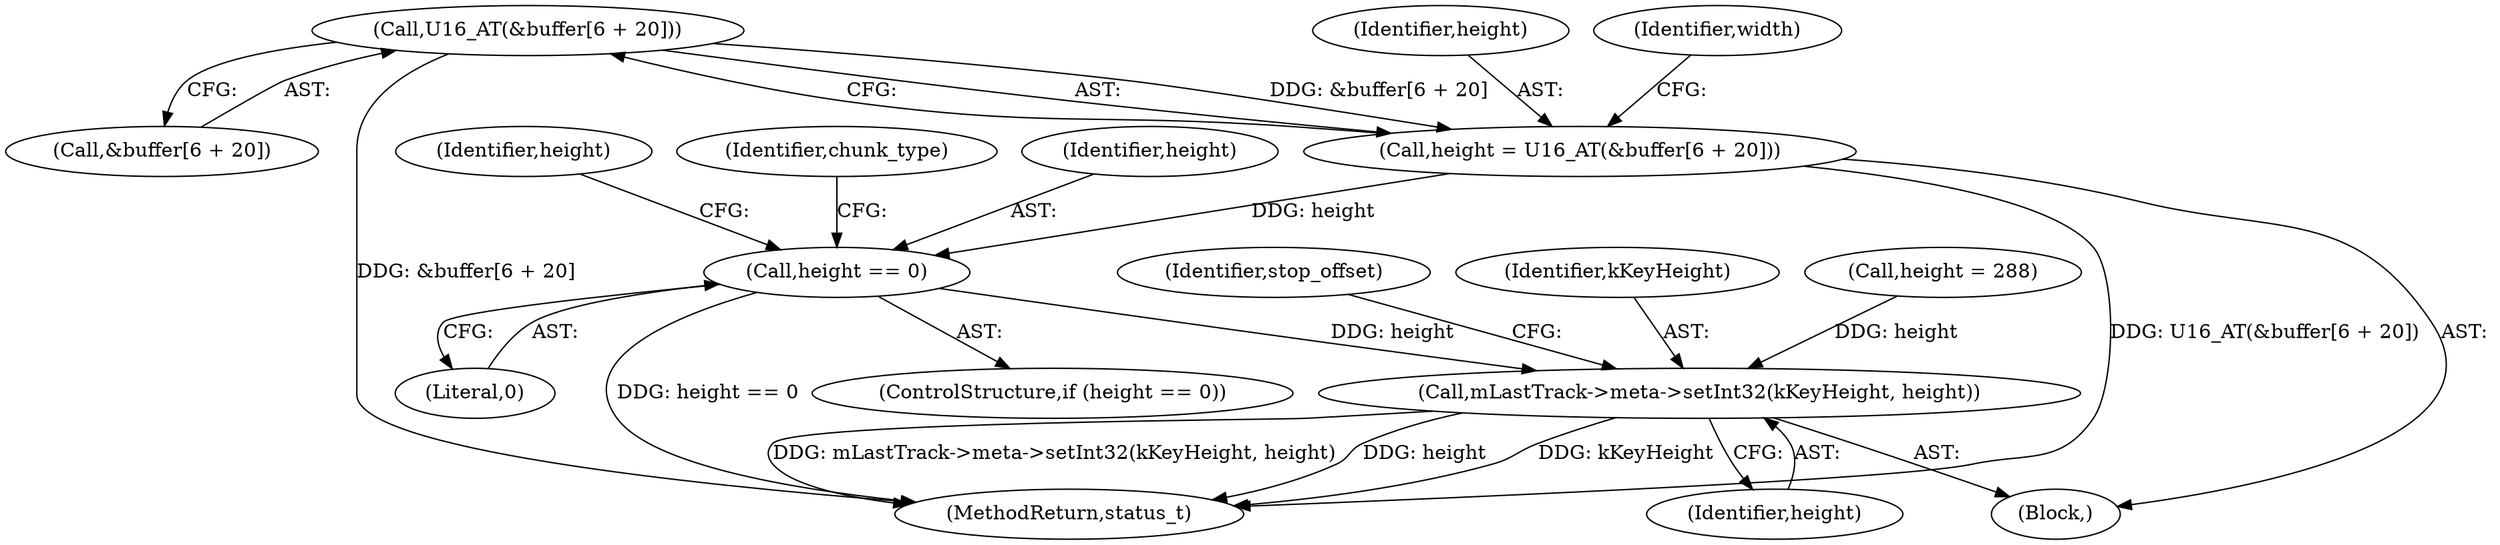 digraph "0_Android_463a6f807e187828442949d1924e143cf07778c6@array" {
"1001675" [label="(Call,U16_AT(&buffer[6 + 20]))"];
"1001673" [label="(Call,height = U16_AT(&buffer[6 + 20]))"];
"1001690" [label="(Call,height == 0)"];
"1001712" [label="(Call,mLastTrack->meta->setInt32(kKeyHeight, height))"];
"1001712" [label="(Call,mLastTrack->meta->setInt32(kKeyHeight, height))"];
"1001625" [label="(Block,)"];
"1001693" [label="(Call,height = 288)"];
"1001689" [label="(ControlStructure,if (height == 0))"];
"1001691" [label="(Identifier,height)"];
"1001674" [label="(Identifier,height)"];
"1001692" [label="(Literal,0)"];
"1001717" [label="(Identifier,stop_offset)"];
"1001684" [label="(Identifier,width)"];
"1001690" [label="(Call,height == 0)"];
"1001675" [label="(Call,U16_AT(&buffer[6 + 20]))"];
"1001673" [label="(Call,height = U16_AT(&buffer[6 + 20]))"];
"1001713" [label="(Identifier,kKeyHeight)"];
"1001694" [label="(Identifier,height)"];
"1001698" [label="(Identifier,chunk_type)"];
"1001714" [label="(Identifier,height)"];
"1001676" [label="(Call,&buffer[6 + 20])"];
"1002911" [label="(MethodReturn,status_t)"];
"1001675" -> "1001673"  [label="AST: "];
"1001675" -> "1001676"  [label="CFG: "];
"1001676" -> "1001675"  [label="AST: "];
"1001673" -> "1001675"  [label="CFG: "];
"1001675" -> "1002911"  [label="DDG: &buffer[6 + 20]"];
"1001675" -> "1001673"  [label="DDG: &buffer[6 + 20]"];
"1001673" -> "1001625"  [label="AST: "];
"1001674" -> "1001673"  [label="AST: "];
"1001684" -> "1001673"  [label="CFG: "];
"1001673" -> "1002911"  [label="DDG: U16_AT(&buffer[6 + 20])"];
"1001673" -> "1001690"  [label="DDG: height"];
"1001690" -> "1001689"  [label="AST: "];
"1001690" -> "1001692"  [label="CFG: "];
"1001691" -> "1001690"  [label="AST: "];
"1001692" -> "1001690"  [label="AST: "];
"1001694" -> "1001690"  [label="CFG: "];
"1001698" -> "1001690"  [label="CFG: "];
"1001690" -> "1002911"  [label="DDG: height == 0"];
"1001690" -> "1001712"  [label="DDG: height"];
"1001712" -> "1001625"  [label="AST: "];
"1001712" -> "1001714"  [label="CFG: "];
"1001713" -> "1001712"  [label="AST: "];
"1001714" -> "1001712"  [label="AST: "];
"1001717" -> "1001712"  [label="CFG: "];
"1001712" -> "1002911"  [label="DDG: kKeyHeight"];
"1001712" -> "1002911"  [label="DDG: mLastTrack->meta->setInt32(kKeyHeight, height)"];
"1001712" -> "1002911"  [label="DDG: height"];
"1001693" -> "1001712"  [label="DDG: height"];
}
